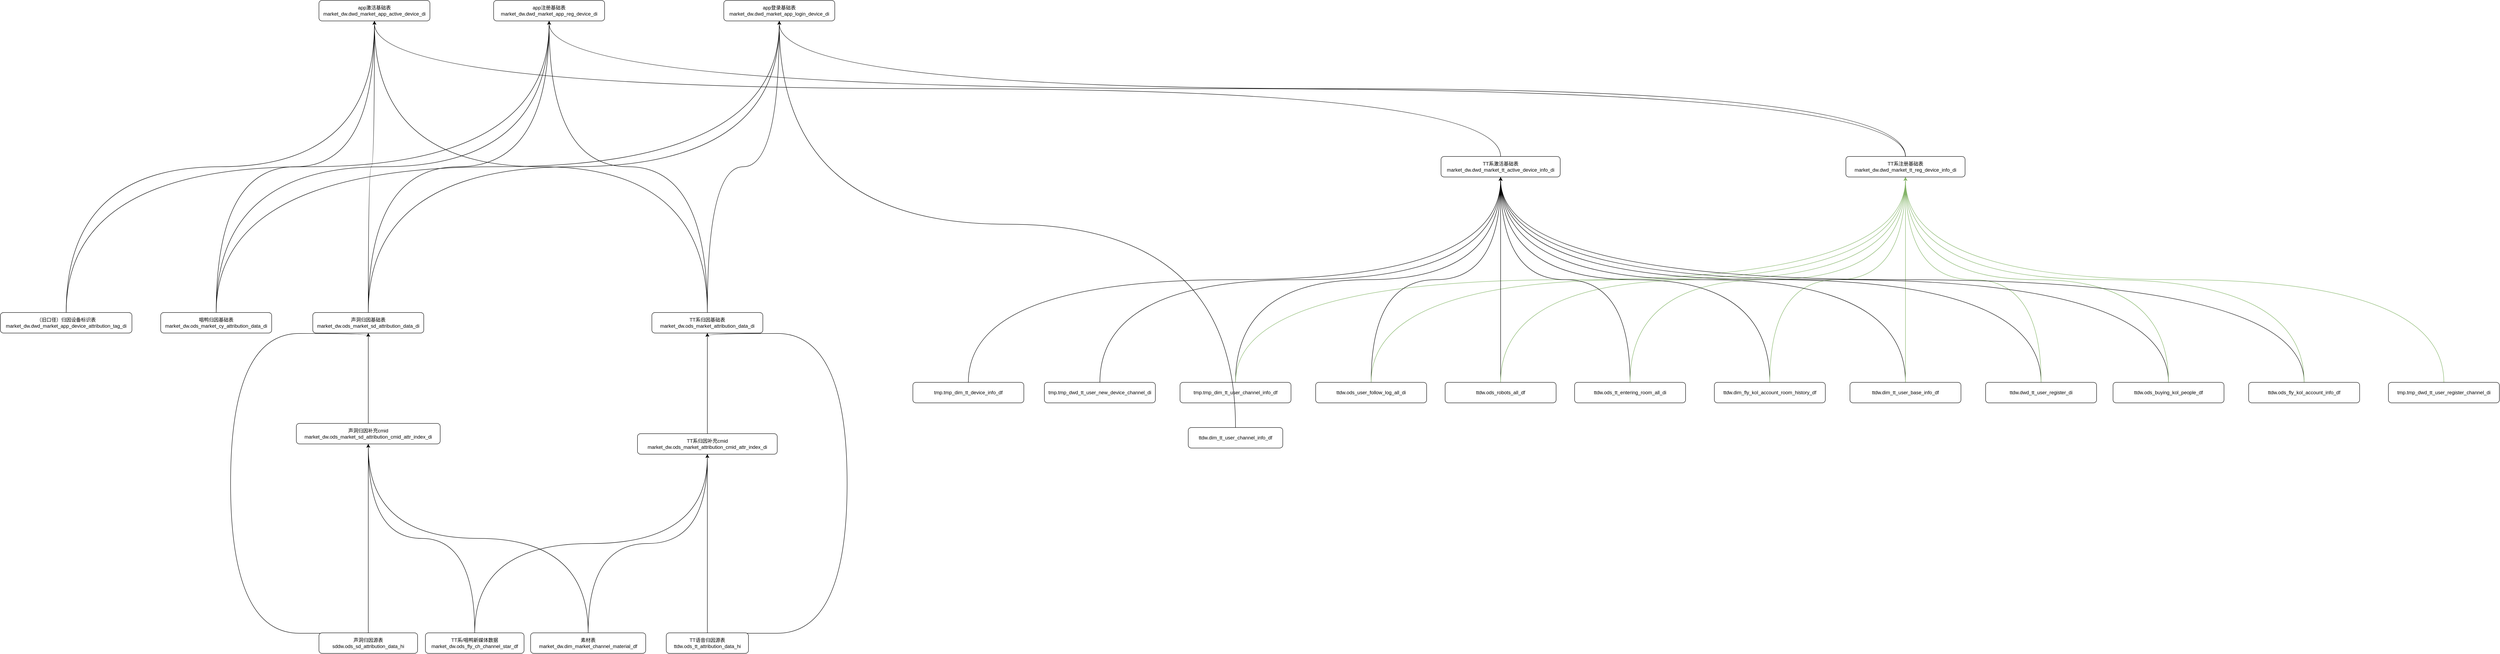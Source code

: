 <mxfile version="20.0.4" type="github">
  <diagram id="SP5hAMy9o3MMISrC1l-r" name="Page-1">
    <mxGraphModel dx="4740" dy="3709" grid="1" gridSize="10" guides="1" tooltips="1" connect="1" arrows="1" fold="1" page="1" pageScale="1" pageWidth="827" pageHeight="1169" math="0" shadow="0">
      <root>
        <mxCell id="0" />
        <mxCell id="1" parent="0" />
        <mxCell id="x6xgpYq53ghAcJKD5NHJ-7" style="edgeStyle=orthogonalEdgeStyle;curved=1;rounded=0;orthogonalLoop=1;jettySize=auto;html=1;exitX=0.5;exitY=0;exitDx=0;exitDy=0;entryX=0.5;entryY=1;entryDx=0;entryDy=0;" edge="1" parent="1" source="x6xgpYq53ghAcJKD5NHJ-4" target="x6xgpYq53ghAcJKD5NHJ-2">
          <mxGeometry relative="1" as="geometry" />
        </mxCell>
        <mxCell id="x6xgpYq53ghAcJKD5NHJ-89" style="edgeStyle=orthogonalEdgeStyle;rounded=0;orthogonalLoop=1;jettySize=auto;html=1;exitX=0.5;exitY=0;exitDx=0;exitDy=0;fontSize=12;fillColor=#FF3333;curved=1;entryX=0.5;entryY=1;entryDx=0;entryDy=0;" edge="1" parent="1" source="x6xgpYq53ghAcJKD5NHJ-1" target="x6xgpYq53ghAcJKD5NHJ-8">
          <mxGeometry relative="1" as="geometry">
            <mxPoint x="2650" y="580" as="targetPoint" />
            <Array as="points">
              <mxPoint x="2680" y="1021" />
              <mxPoint x="2680" y="291" />
            </Array>
          </mxGeometry>
        </mxCell>
        <mxCell id="x6xgpYq53ghAcJKD5NHJ-90" style="edgeStyle=orthogonalEdgeStyle;curved=1;rounded=0;orthogonalLoop=1;jettySize=auto;html=1;exitX=0.5;exitY=0;exitDx=0;exitDy=0;entryX=0.5;entryY=1;entryDx=0;entryDy=0;fontSize=12;fillColor=#FF3333;" edge="1" parent="1" source="x6xgpYq53ghAcJKD5NHJ-1" target="x6xgpYq53ghAcJKD5NHJ-2">
          <mxGeometry relative="1" as="geometry" />
        </mxCell>
        <mxCell id="x6xgpYq53ghAcJKD5NHJ-1" value="TT语音归因源表&lt;br&gt;ttdw.ods_tt_attribution_data_hi" style="rounded=1;whiteSpace=wrap;html=1;" vertex="1" parent="1">
          <mxGeometry x="2240" y="1020" width="200" height="50" as="geometry" />
        </mxCell>
        <mxCell id="x6xgpYq53ghAcJKD5NHJ-9" style="edgeStyle=orthogonalEdgeStyle;curved=1;rounded=0;orthogonalLoop=1;jettySize=auto;html=1;exitX=0.5;exitY=0;exitDx=0;exitDy=0;entryX=0.5;entryY=1;entryDx=0;entryDy=0;" edge="1" parent="1" source="x6xgpYq53ghAcJKD5NHJ-2" target="x6xgpYq53ghAcJKD5NHJ-8">
          <mxGeometry relative="1" as="geometry" />
        </mxCell>
        <mxCell id="x6xgpYq53ghAcJKD5NHJ-2" value="TT系归因补充cmid&lt;br&gt;market_dw.ods_market_attribution_cmid_attr_index_di" style="rounded=1;whiteSpace=wrap;html=1;" vertex="1" parent="1">
          <mxGeometry x="2170" y="535" width="340" height="50" as="geometry" />
        </mxCell>
        <mxCell id="x6xgpYq53ghAcJKD5NHJ-6" style="edgeStyle=orthogonalEdgeStyle;curved=1;rounded=0;orthogonalLoop=1;jettySize=auto;html=1;exitX=0.5;exitY=0;exitDx=0;exitDy=0;entryX=0.5;entryY=1;entryDx=0;entryDy=0;" edge="1" parent="1" source="x6xgpYq53ghAcJKD5NHJ-3" target="x6xgpYq53ghAcJKD5NHJ-2">
          <mxGeometry relative="1" as="geometry">
            <mxPoint x="2610" y="600" as="targetPoint" />
          </mxGeometry>
        </mxCell>
        <mxCell id="x6xgpYq53ghAcJKD5NHJ-16" style="edgeStyle=orthogonalEdgeStyle;curved=1;rounded=0;orthogonalLoop=1;jettySize=auto;html=1;exitX=0.5;exitY=0;exitDx=0;exitDy=0;entryX=0.5;entryY=1;entryDx=0;entryDy=0;" edge="1" parent="1" source="x6xgpYq53ghAcJKD5NHJ-3" target="x6xgpYq53ghAcJKD5NHJ-14">
          <mxGeometry relative="1" as="geometry" />
        </mxCell>
        <mxCell id="x6xgpYq53ghAcJKD5NHJ-3" value="素材表&lt;br&gt;market_dw.dim_market_channel_material_df" style="rounded=1;whiteSpace=wrap;html=1;" vertex="1" parent="1">
          <mxGeometry x="1910" y="1020" width="280" height="50" as="geometry" />
        </mxCell>
        <mxCell id="x6xgpYq53ghAcJKD5NHJ-17" style="edgeStyle=orthogonalEdgeStyle;curved=1;rounded=0;orthogonalLoop=1;jettySize=auto;html=1;exitX=0.5;exitY=0;exitDx=0;exitDy=0;entryX=0.5;entryY=1;entryDx=0;entryDy=0;" edge="1" parent="1" source="x6xgpYq53ghAcJKD5NHJ-4" target="x6xgpYq53ghAcJKD5NHJ-14">
          <mxGeometry relative="1" as="geometry" />
        </mxCell>
        <mxCell id="x6xgpYq53ghAcJKD5NHJ-4" value="TT系/唱鸭新媒体数据&lt;br&gt;market_dw.ods_fly_ch_channel_star_df" style="rounded=1;whiteSpace=wrap;html=1;" vertex="1" parent="1">
          <mxGeometry x="1654" y="1020" width="240" height="50" as="geometry" />
        </mxCell>
        <mxCell id="x6xgpYq53ghAcJKD5NHJ-64" style="edgeStyle=orthogonalEdgeStyle;curved=1;rounded=0;orthogonalLoop=1;jettySize=auto;html=1;exitX=0.5;exitY=0;exitDx=0;exitDy=0;entryX=0.5;entryY=1;entryDx=0;entryDy=0;fontSize=12;fillColor=#FF3333;" edge="1" parent="1" source="x6xgpYq53ghAcJKD5NHJ-8" target="x6xgpYq53ghAcJKD5NHJ-61">
          <mxGeometry relative="1" as="geometry" />
        </mxCell>
        <mxCell id="x6xgpYq53ghAcJKD5NHJ-72" style="edgeStyle=orthogonalEdgeStyle;curved=1;rounded=0;orthogonalLoop=1;jettySize=auto;html=1;exitX=0.5;exitY=0;exitDx=0;exitDy=0;entryX=0.5;entryY=1;entryDx=0;entryDy=0;fontSize=12;fillColor=#FF3333;" edge="1" parent="1" source="x6xgpYq53ghAcJKD5NHJ-8" target="x6xgpYq53ghAcJKD5NHJ-62">
          <mxGeometry relative="1" as="geometry" />
        </mxCell>
        <mxCell id="x6xgpYq53ghAcJKD5NHJ-78" style="edgeStyle=orthogonalEdgeStyle;curved=1;rounded=0;orthogonalLoop=1;jettySize=auto;html=1;exitX=0.5;exitY=0;exitDx=0;exitDy=0;entryX=0.5;entryY=1;entryDx=0;entryDy=0;fontSize=12;fillColor=#FF3333;" edge="1" parent="1" source="x6xgpYq53ghAcJKD5NHJ-8" target="x6xgpYq53ghAcJKD5NHJ-63">
          <mxGeometry relative="1" as="geometry" />
        </mxCell>
        <mxCell id="x6xgpYq53ghAcJKD5NHJ-8" value="TT系归因基础表&lt;br&gt;market_dw.ods_market_attribution_data_di" style="rounded=1;whiteSpace=wrap;html=1;" vertex="1" parent="1">
          <mxGeometry x="2205" y="240" width="270" height="50" as="geometry" />
        </mxCell>
        <mxCell id="x6xgpYq53ghAcJKD5NHJ-86" style="edgeStyle=orthogonalEdgeStyle;curved=1;rounded=0;orthogonalLoop=1;jettySize=auto;html=1;exitX=0.5;exitY=0;exitDx=0;exitDy=0;fontSize=12;fillColor=#FF3333;entryX=0.5;entryY=1;entryDx=0;entryDy=0;" edge="1" parent="1" source="x6xgpYq53ghAcJKD5NHJ-12" target="x6xgpYq53ghAcJKD5NHJ-18">
          <mxGeometry relative="1" as="geometry">
            <mxPoint x="1220" y="420" as="targetPoint" />
            <Array as="points">
              <mxPoint x="1180" y="1021" />
              <mxPoint x="1180" y="291" />
            </Array>
          </mxGeometry>
        </mxCell>
        <mxCell id="x6xgpYq53ghAcJKD5NHJ-87" style="edgeStyle=orthogonalEdgeStyle;curved=1;rounded=0;orthogonalLoop=1;jettySize=auto;html=1;exitX=0.5;exitY=0;exitDx=0;exitDy=0;entryX=0.5;entryY=1;entryDx=0;entryDy=0;fontSize=12;fillColor=#FF3333;" edge="1" parent="1" source="x6xgpYq53ghAcJKD5NHJ-12" target="x6xgpYq53ghAcJKD5NHJ-14">
          <mxGeometry relative="1" as="geometry" />
        </mxCell>
        <mxCell id="x6xgpYq53ghAcJKD5NHJ-12" value="声洞归因源表&lt;br&gt;sddw.ods_sd_attribution_data_hi" style="rounded=1;whiteSpace=wrap;html=1;" vertex="1" parent="1">
          <mxGeometry x="1395" y="1020" width="240" height="50" as="geometry" />
        </mxCell>
        <mxCell id="x6xgpYq53ghAcJKD5NHJ-70" style="edgeStyle=orthogonalEdgeStyle;curved=1;rounded=0;orthogonalLoop=1;jettySize=auto;html=1;exitX=0.5;exitY=0;exitDx=0;exitDy=0;entryX=0.5;entryY=1;entryDx=0;entryDy=0;fontSize=12;fillColor=#FF3333;" edge="1" parent="1" source="x6xgpYq53ghAcJKD5NHJ-18" target="x6xgpYq53ghAcJKD5NHJ-61">
          <mxGeometry relative="1" as="geometry" />
        </mxCell>
        <mxCell id="x6xgpYq53ghAcJKD5NHJ-75" style="edgeStyle=orthogonalEdgeStyle;curved=1;rounded=0;orthogonalLoop=1;jettySize=auto;html=1;exitX=0.5;exitY=0;exitDx=0;exitDy=0;entryX=0.5;entryY=1;entryDx=0;entryDy=0;fontSize=12;fillColor=#FF3333;" edge="1" parent="1" source="x6xgpYq53ghAcJKD5NHJ-18" target="x6xgpYq53ghAcJKD5NHJ-62">
          <mxGeometry relative="1" as="geometry" />
        </mxCell>
        <mxCell id="x6xgpYq53ghAcJKD5NHJ-82" style="edgeStyle=orthogonalEdgeStyle;curved=1;rounded=0;orthogonalLoop=1;jettySize=auto;html=1;exitX=0.5;exitY=0;exitDx=0;exitDy=0;entryX=0.5;entryY=1;entryDx=0;entryDy=0;fontSize=12;fillColor=#FF3333;" edge="1" parent="1" source="x6xgpYq53ghAcJKD5NHJ-18" target="x6xgpYq53ghAcJKD5NHJ-63">
          <mxGeometry relative="1" as="geometry" />
        </mxCell>
        <mxCell id="x6xgpYq53ghAcJKD5NHJ-18" value="声洞归因基础表&lt;br&gt;market_dw.ods_market_sd_attribution_data_di" style="rounded=1;whiteSpace=wrap;html=1;" vertex="1" parent="1">
          <mxGeometry x="1380" y="240" width="270" height="50" as="geometry" />
        </mxCell>
        <mxCell id="x6xgpYq53ghAcJKD5NHJ-65" style="edgeStyle=orthogonalEdgeStyle;curved=1;rounded=0;orthogonalLoop=1;jettySize=auto;html=1;exitX=0.5;exitY=0;exitDx=0;exitDy=0;entryX=0.5;entryY=1;entryDx=0;entryDy=0;fontSize=12;fillColor=#FF3333;" edge="1" parent="1" source="x6xgpYq53ghAcJKD5NHJ-21" target="x6xgpYq53ghAcJKD5NHJ-61">
          <mxGeometry relative="1" as="geometry" />
        </mxCell>
        <mxCell id="x6xgpYq53ghAcJKD5NHJ-21" value="TT系激活基础表&lt;br&gt;market_dw.dwd_market_tt_active_device_info_di" style="rounded=1;whiteSpace=wrap;html=1;" vertex="1" parent="1">
          <mxGeometry x="4125" y="-140" width="290" height="50" as="geometry" />
        </mxCell>
        <mxCell id="x6xgpYq53ghAcJKD5NHJ-33" style="edgeStyle=orthogonalEdgeStyle;curved=1;rounded=0;orthogonalLoop=1;jettySize=auto;html=1;exitX=0.5;exitY=0;exitDx=0;exitDy=0;entryX=0.5;entryY=1;entryDx=0;entryDy=0;" edge="1" parent="1" source="x6xgpYq53ghAcJKD5NHJ-22" target="x6xgpYq53ghAcJKD5NHJ-21">
          <mxGeometry relative="1" as="geometry" />
        </mxCell>
        <mxCell id="x6xgpYq53ghAcJKD5NHJ-22" value="tmp.tmp_dim_tt_device_info_df" style="rounded=1;whiteSpace=wrap;html=1;" vertex="1" parent="1">
          <mxGeometry x="2840" y="410" width="270" height="50" as="geometry" />
        </mxCell>
        <mxCell id="x6xgpYq53ghAcJKD5NHJ-34" style="edgeStyle=orthogonalEdgeStyle;curved=1;rounded=0;orthogonalLoop=1;jettySize=auto;html=1;exitX=0.5;exitY=0;exitDx=0;exitDy=0;entryX=0.5;entryY=1;entryDx=0;entryDy=0;" edge="1" parent="1" source="x6xgpYq53ghAcJKD5NHJ-23" target="x6xgpYq53ghAcJKD5NHJ-21">
          <mxGeometry relative="1" as="geometry">
            <mxPoint x="3310" y="340" as="targetPoint" />
          </mxGeometry>
        </mxCell>
        <mxCell id="x6xgpYq53ghAcJKD5NHJ-23" value="tmp.tmp_dwd_tt_user_new_device_channel_di" style="rounded=1;whiteSpace=wrap;html=1;" vertex="1" parent="1">
          <mxGeometry x="3160" y="410" width="270" height="50" as="geometry" />
        </mxCell>
        <mxCell id="x6xgpYq53ghAcJKD5NHJ-35" style="edgeStyle=orthogonalEdgeStyle;curved=1;rounded=0;orthogonalLoop=1;jettySize=auto;html=1;exitX=0.5;exitY=0;exitDx=0;exitDy=0;entryX=0.5;entryY=1;entryDx=0;entryDy=0;" edge="1" parent="1" source="x6xgpYq53ghAcJKD5NHJ-24" target="x6xgpYq53ghAcJKD5NHJ-21">
          <mxGeometry relative="1" as="geometry" />
        </mxCell>
        <mxCell id="x6xgpYq53ghAcJKD5NHJ-56" style="edgeStyle=orthogonalEdgeStyle;curved=1;rounded=0;orthogonalLoop=1;jettySize=auto;html=1;exitX=0.5;exitY=0;exitDx=0;exitDy=0;entryX=0.5;entryY=1;entryDx=0;entryDy=0;fillColor=#d5e8d4;strokeColor=#82b366;" edge="1" parent="1" source="x6xgpYq53ghAcJKD5NHJ-24" target="x6xgpYq53ghAcJKD5NHJ-45">
          <mxGeometry relative="1" as="geometry" />
        </mxCell>
        <mxCell id="x6xgpYq53ghAcJKD5NHJ-24" value="tmp.tmp_dim_tt_user_channel_info_df" style="rounded=1;whiteSpace=wrap;html=1;" vertex="1" parent="1">
          <mxGeometry x="3490" y="410" width="270" height="50" as="geometry" />
        </mxCell>
        <mxCell id="x6xgpYq53ghAcJKD5NHJ-36" style="edgeStyle=orthogonalEdgeStyle;curved=1;rounded=0;orthogonalLoop=1;jettySize=auto;html=1;exitX=0.5;exitY=0;exitDx=0;exitDy=0;entryX=0.5;entryY=1;entryDx=0;entryDy=0;" edge="1" parent="1" source="x6xgpYq53ghAcJKD5NHJ-25" target="x6xgpYq53ghAcJKD5NHJ-21">
          <mxGeometry relative="1" as="geometry" />
        </mxCell>
        <mxCell id="x6xgpYq53ghAcJKD5NHJ-53" style="edgeStyle=orthogonalEdgeStyle;curved=1;rounded=0;orthogonalLoop=1;jettySize=auto;html=1;exitX=0.5;exitY=0;exitDx=0;exitDy=0;entryX=0.5;entryY=1;entryDx=0;entryDy=0;fillColor=#d5e8d4;strokeColor=#82b366;" edge="1" parent="1" source="x6xgpYq53ghAcJKD5NHJ-25" target="x6xgpYq53ghAcJKD5NHJ-45">
          <mxGeometry relative="1" as="geometry" />
        </mxCell>
        <mxCell id="x6xgpYq53ghAcJKD5NHJ-25" value="ttdw.ods_user_follow_log_all_di" style="rounded=1;whiteSpace=wrap;html=1;" vertex="1" parent="1">
          <mxGeometry x="3820" y="410" width="270" height="50" as="geometry" />
        </mxCell>
        <mxCell id="x6xgpYq53ghAcJKD5NHJ-38" style="edgeStyle=orthogonalEdgeStyle;curved=1;rounded=0;orthogonalLoop=1;jettySize=auto;html=1;exitX=0.5;exitY=0;exitDx=0;exitDy=0;entryX=0.5;entryY=1;entryDx=0;entryDy=0;fillColor=#FF3333;" edge="1" parent="1" source="x6xgpYq53ghAcJKD5NHJ-26" target="x6xgpYq53ghAcJKD5NHJ-21">
          <mxGeometry relative="1" as="geometry" />
        </mxCell>
        <mxCell id="x6xgpYq53ghAcJKD5NHJ-52" style="edgeStyle=orthogonalEdgeStyle;curved=1;rounded=0;orthogonalLoop=1;jettySize=auto;html=1;exitX=0.5;exitY=0;exitDx=0;exitDy=0;entryX=0.5;entryY=1;entryDx=0;entryDy=0;fillColor=#d5e8d4;strokeColor=#82b366;" edge="1" parent="1" source="x6xgpYq53ghAcJKD5NHJ-26" target="x6xgpYq53ghAcJKD5NHJ-45">
          <mxGeometry relative="1" as="geometry" />
        </mxCell>
        <mxCell id="x6xgpYq53ghAcJKD5NHJ-26" value="ttdw.ods_robots_all_df" style="rounded=1;whiteSpace=wrap;html=1;fontSize=12;" vertex="1" parent="1">
          <mxGeometry x="4135" y="410" width="270" height="50" as="geometry" />
        </mxCell>
        <mxCell id="x6xgpYq53ghAcJKD5NHJ-39" style="edgeStyle=orthogonalEdgeStyle;curved=1;rounded=0;orthogonalLoop=1;jettySize=auto;html=1;exitX=0.5;exitY=0;exitDx=0;exitDy=0;entryX=0.5;entryY=1;entryDx=0;entryDy=0;" edge="1" parent="1" source="x6xgpYq53ghAcJKD5NHJ-27" target="x6xgpYq53ghAcJKD5NHJ-21">
          <mxGeometry relative="1" as="geometry" />
        </mxCell>
        <mxCell id="x6xgpYq53ghAcJKD5NHJ-51" style="edgeStyle=orthogonalEdgeStyle;curved=1;rounded=0;orthogonalLoop=1;jettySize=auto;html=1;exitX=0.5;exitY=0;exitDx=0;exitDy=0;entryX=0.5;entryY=1;entryDx=0;entryDy=0;fillColor=#d5e8d4;strokeColor=#82b366;" edge="1" parent="1" source="x6xgpYq53ghAcJKD5NHJ-27" target="x6xgpYq53ghAcJKD5NHJ-45">
          <mxGeometry relative="1" as="geometry">
            <mxPoint x="5220" y="170" as="targetPoint" />
          </mxGeometry>
        </mxCell>
        <mxCell id="x6xgpYq53ghAcJKD5NHJ-27" value="ttdw.ods_tt_entering_room_all_di" style="rounded=1;whiteSpace=wrap;html=1;" vertex="1" parent="1">
          <mxGeometry x="4450" y="410" width="270" height="50" as="geometry" />
        </mxCell>
        <mxCell id="x6xgpYq53ghAcJKD5NHJ-40" style="edgeStyle=orthogonalEdgeStyle;curved=1;rounded=0;orthogonalLoop=1;jettySize=auto;html=1;exitX=0.5;exitY=0;exitDx=0;exitDy=0;entryX=0.5;entryY=1;entryDx=0;entryDy=0;" edge="1" parent="1" source="x6xgpYq53ghAcJKD5NHJ-28" target="x6xgpYq53ghAcJKD5NHJ-21">
          <mxGeometry relative="1" as="geometry">
            <mxPoint x="4390" y="230" as="targetPoint" />
          </mxGeometry>
        </mxCell>
        <mxCell id="x6xgpYq53ghAcJKD5NHJ-50" style="edgeStyle=orthogonalEdgeStyle;curved=1;rounded=0;orthogonalLoop=1;jettySize=auto;html=1;exitX=0.5;exitY=0;exitDx=0;exitDy=0;entryX=0.5;entryY=1;entryDx=0;entryDy=0;fillColor=#d5e8d4;strokeColor=#82b366;" edge="1" parent="1" source="x6xgpYq53ghAcJKD5NHJ-28" target="x6xgpYq53ghAcJKD5NHJ-45">
          <mxGeometry relative="1" as="geometry" />
        </mxCell>
        <mxCell id="x6xgpYq53ghAcJKD5NHJ-28" value="ttdw.dim_fly_kol_account_room_history_df" style="rounded=1;whiteSpace=wrap;html=1;" vertex="1" parent="1">
          <mxGeometry x="4790" y="410" width="270" height="50" as="geometry" />
        </mxCell>
        <mxCell id="x6xgpYq53ghAcJKD5NHJ-41" style="edgeStyle=orthogonalEdgeStyle;curved=1;rounded=0;orthogonalLoop=1;jettySize=auto;html=1;exitX=0.5;exitY=0;exitDx=0;exitDy=0;entryX=0.5;entryY=1;entryDx=0;entryDy=0;" edge="1" parent="1" source="x6xgpYq53ghAcJKD5NHJ-29" target="x6xgpYq53ghAcJKD5NHJ-21">
          <mxGeometry relative="1" as="geometry" />
        </mxCell>
        <mxCell id="x6xgpYq53ghAcJKD5NHJ-49" style="edgeStyle=orthogonalEdgeStyle;curved=1;rounded=0;orthogonalLoop=1;jettySize=auto;html=1;exitX=0.5;exitY=0;exitDx=0;exitDy=0;entryX=0.5;entryY=1;entryDx=0;entryDy=0;fillColor=#d5e8d4;strokeColor=#82b366;" edge="1" parent="1" source="x6xgpYq53ghAcJKD5NHJ-29" target="x6xgpYq53ghAcJKD5NHJ-45">
          <mxGeometry relative="1" as="geometry" />
        </mxCell>
        <mxCell id="x6xgpYq53ghAcJKD5NHJ-29" value="ttdw.dim_tt_user_base_info_df" style="rounded=1;whiteSpace=wrap;html=1;" vertex="1" parent="1">
          <mxGeometry x="5120" y="410" width="270" height="50" as="geometry" />
        </mxCell>
        <mxCell id="x6xgpYq53ghAcJKD5NHJ-42" style="edgeStyle=orthogonalEdgeStyle;curved=1;rounded=0;orthogonalLoop=1;jettySize=auto;html=1;exitX=0.5;exitY=0;exitDx=0;exitDy=0;entryX=0.5;entryY=1;entryDx=0;entryDy=0;" edge="1" parent="1" source="x6xgpYq53ghAcJKD5NHJ-30" target="x6xgpYq53ghAcJKD5NHJ-21">
          <mxGeometry relative="1" as="geometry" />
        </mxCell>
        <mxCell id="x6xgpYq53ghAcJKD5NHJ-48" style="edgeStyle=orthogonalEdgeStyle;curved=1;rounded=0;orthogonalLoop=1;jettySize=auto;html=1;exitX=0.5;exitY=0;exitDx=0;exitDy=0;entryX=0.5;entryY=1;entryDx=0;entryDy=0;fillColor=#d5e8d4;strokeColor=#82b366;" edge="1" parent="1" source="x6xgpYq53ghAcJKD5NHJ-30" target="x6xgpYq53ghAcJKD5NHJ-45">
          <mxGeometry relative="1" as="geometry" />
        </mxCell>
        <mxCell id="x6xgpYq53ghAcJKD5NHJ-30" value="ttdw.dwd_tt_user_register_di" style="rounded=1;whiteSpace=wrap;html=1;" vertex="1" parent="1">
          <mxGeometry x="5450" y="410" width="270" height="50" as="geometry" />
        </mxCell>
        <mxCell id="x6xgpYq53ghAcJKD5NHJ-43" style="edgeStyle=orthogonalEdgeStyle;curved=1;rounded=0;orthogonalLoop=1;jettySize=auto;html=1;exitX=0.5;exitY=0;exitDx=0;exitDy=0;entryX=0.5;entryY=1;entryDx=0;entryDy=0;" edge="1" parent="1" source="x6xgpYq53ghAcJKD5NHJ-31" target="x6xgpYq53ghAcJKD5NHJ-21">
          <mxGeometry relative="1" as="geometry">
            <mxPoint x="5440" y="250" as="targetPoint" />
          </mxGeometry>
        </mxCell>
        <mxCell id="x6xgpYq53ghAcJKD5NHJ-47" style="edgeStyle=orthogonalEdgeStyle;curved=1;rounded=0;orthogonalLoop=1;jettySize=auto;html=1;exitX=0.5;exitY=0;exitDx=0;exitDy=0;entryX=0.5;entryY=1;entryDx=0;entryDy=0;fillColor=#d5e8d4;strokeColor=#82b366;" edge="1" parent="1" source="x6xgpYq53ghAcJKD5NHJ-31" target="x6xgpYq53ghAcJKD5NHJ-45">
          <mxGeometry relative="1" as="geometry" />
        </mxCell>
        <mxCell id="x6xgpYq53ghAcJKD5NHJ-31" value="ttdw.ods_buying_kol_people_df" style="rounded=1;whiteSpace=wrap;html=1;" vertex="1" parent="1">
          <mxGeometry x="5760" y="410" width="270" height="50" as="geometry" />
        </mxCell>
        <mxCell id="x6xgpYq53ghAcJKD5NHJ-44" style="edgeStyle=orthogonalEdgeStyle;curved=1;rounded=0;orthogonalLoop=1;jettySize=auto;html=1;exitX=0.5;exitY=0;exitDx=0;exitDy=0;entryX=0.5;entryY=1;entryDx=0;entryDy=0;" edge="1" parent="1" source="x6xgpYq53ghAcJKD5NHJ-32" target="x6xgpYq53ghAcJKD5NHJ-21">
          <mxGeometry relative="1" as="geometry" />
        </mxCell>
        <mxCell id="x6xgpYq53ghAcJKD5NHJ-46" style="edgeStyle=orthogonalEdgeStyle;curved=1;rounded=0;orthogonalLoop=1;jettySize=auto;html=1;exitX=0.5;exitY=0;exitDx=0;exitDy=0;entryX=0.5;entryY=1;entryDx=0;entryDy=0;fillColor=#d5e8d4;strokeColor=#82b366;" edge="1" parent="1" source="x6xgpYq53ghAcJKD5NHJ-32" target="x6xgpYq53ghAcJKD5NHJ-45">
          <mxGeometry relative="1" as="geometry" />
        </mxCell>
        <mxCell id="x6xgpYq53ghAcJKD5NHJ-32" value="ttdw.ods_fly_kol_account_info_df" style="rounded=1;whiteSpace=wrap;html=1;" vertex="1" parent="1">
          <mxGeometry x="6090" y="410" width="270" height="50" as="geometry" />
        </mxCell>
        <mxCell id="x6xgpYq53ghAcJKD5NHJ-71" style="edgeStyle=orthogonalEdgeStyle;curved=1;rounded=0;orthogonalLoop=1;jettySize=auto;html=1;exitX=0.5;exitY=0;exitDx=0;exitDy=0;fontSize=12;fillColor=#FF3333;" edge="1" parent="1" source="x6xgpYq53ghAcJKD5NHJ-45" target="x6xgpYq53ghAcJKD5NHJ-62">
          <mxGeometry relative="1" as="geometry" />
        </mxCell>
        <mxCell id="x6xgpYq53ghAcJKD5NHJ-80" style="edgeStyle=orthogonalEdgeStyle;curved=1;rounded=0;orthogonalLoop=1;jettySize=auto;html=1;exitX=0.5;exitY=0;exitDx=0;exitDy=0;fontSize=12;fillColor=#FF3333;entryX=0.5;entryY=1;entryDx=0;entryDy=0;" edge="1" parent="1" source="x6xgpYq53ghAcJKD5NHJ-45" target="x6xgpYq53ghAcJKD5NHJ-63">
          <mxGeometry relative="1" as="geometry">
            <mxPoint x="2590" y="-440" as="targetPoint" />
          </mxGeometry>
        </mxCell>
        <mxCell id="x6xgpYq53ghAcJKD5NHJ-45" value="TT系注册基础表&lt;br&gt;market_dw.dwd_market_tt_reg_device_info_di" style="rounded=1;whiteSpace=wrap;html=1;" vertex="1" parent="1">
          <mxGeometry x="5110" y="-140" width="290" height="50" as="geometry" />
        </mxCell>
        <mxCell id="x6xgpYq53ghAcJKD5NHJ-55" style="edgeStyle=orthogonalEdgeStyle;curved=1;rounded=0;orthogonalLoop=1;jettySize=auto;html=1;exitX=0.5;exitY=0;exitDx=0;exitDy=0;entryX=0.5;entryY=1;entryDx=0;entryDy=0;fillColor=#d5e8d4;strokeColor=#82b366;" edge="1" parent="1" source="x6xgpYq53ghAcJKD5NHJ-54" target="x6xgpYq53ghAcJKD5NHJ-45">
          <mxGeometry relative="1" as="geometry" />
        </mxCell>
        <mxCell id="x6xgpYq53ghAcJKD5NHJ-54" value="tmp.tmp_dwd_tt_user_register_channel_di" style="rounded=1;whiteSpace=wrap;html=1;" vertex="1" parent="1">
          <mxGeometry x="6430" y="410" width="270" height="50" as="geometry" />
        </mxCell>
        <mxCell id="x6xgpYq53ghAcJKD5NHJ-61" value="app激活基础表&lt;br&gt;market_dw.dwd_market_app_active_device_di" style="rounded=1;whiteSpace=wrap;html=1;" vertex="1" parent="1">
          <mxGeometry x="1395" y="-520" width="270" height="50" as="geometry" />
        </mxCell>
        <mxCell id="x6xgpYq53ghAcJKD5NHJ-62" value="app注册基础表&lt;br&gt;market_dw.dwd_market_app_reg_device_di" style="rounded=1;whiteSpace=wrap;html=1;" vertex="1" parent="1">
          <mxGeometry x="1820" y="-520" width="270" height="50" as="geometry" />
        </mxCell>
        <mxCell id="x6xgpYq53ghAcJKD5NHJ-63" value="app登录基础表&lt;br&gt;market_dw.dwd_market_app_login_device_di" style="rounded=1;whiteSpace=wrap;html=1;" vertex="1" parent="1">
          <mxGeometry x="2380" y="-520" width="270" height="50" as="geometry" />
        </mxCell>
        <mxCell id="x6xgpYq53ghAcJKD5NHJ-68" style="edgeStyle=orthogonalEdgeStyle;curved=1;rounded=0;orthogonalLoop=1;jettySize=auto;html=1;exitX=0.5;exitY=0;exitDx=0;exitDy=0;entryX=0.5;entryY=1;entryDx=0;entryDy=0;fontSize=12;fillColor=#FF3333;" edge="1" parent="1" source="x6xgpYq53ghAcJKD5NHJ-66" target="x6xgpYq53ghAcJKD5NHJ-61">
          <mxGeometry relative="1" as="geometry" />
        </mxCell>
        <mxCell id="x6xgpYq53ghAcJKD5NHJ-73" style="edgeStyle=orthogonalEdgeStyle;curved=1;rounded=0;orthogonalLoop=1;jettySize=auto;html=1;exitX=0.5;exitY=0;exitDx=0;exitDy=0;entryX=0.5;entryY=1;entryDx=0;entryDy=0;fontSize=12;fillColor=#FF3333;" edge="1" parent="1" source="x6xgpYq53ghAcJKD5NHJ-66" target="x6xgpYq53ghAcJKD5NHJ-62">
          <mxGeometry relative="1" as="geometry" />
        </mxCell>
        <mxCell id="x6xgpYq53ghAcJKD5NHJ-66" value="（旧口径）归因设备标识表&lt;br&gt;market_dw.dwd_market_app_device_attribution_tag_di" style="rounded=1;whiteSpace=wrap;html=1;" vertex="1" parent="1">
          <mxGeometry x="620" y="240" width="320" height="50" as="geometry" />
        </mxCell>
        <mxCell id="x6xgpYq53ghAcJKD5NHJ-69" style="edgeStyle=orthogonalEdgeStyle;curved=1;rounded=0;orthogonalLoop=1;jettySize=auto;html=1;exitX=0.5;exitY=0;exitDx=0;exitDy=0;entryX=0.5;entryY=1;entryDx=0;entryDy=0;fontSize=12;fillColor=#FF3333;" edge="1" parent="1" source="x6xgpYq53ghAcJKD5NHJ-67" target="x6xgpYq53ghAcJKD5NHJ-61">
          <mxGeometry relative="1" as="geometry" />
        </mxCell>
        <mxCell id="x6xgpYq53ghAcJKD5NHJ-74" style="edgeStyle=orthogonalEdgeStyle;curved=1;rounded=0;orthogonalLoop=1;jettySize=auto;html=1;exitX=0.5;exitY=0;exitDx=0;exitDy=0;fontSize=12;fillColor=#FF3333;entryX=0.5;entryY=1;entryDx=0;entryDy=0;" edge="1" parent="1" source="x6xgpYq53ghAcJKD5NHJ-67" target="x6xgpYq53ghAcJKD5NHJ-62">
          <mxGeometry relative="1" as="geometry">
            <mxPoint x="1850" y="-420" as="targetPoint" />
          </mxGeometry>
        </mxCell>
        <mxCell id="x6xgpYq53ghAcJKD5NHJ-81" style="edgeStyle=orthogonalEdgeStyle;curved=1;rounded=0;orthogonalLoop=1;jettySize=auto;html=1;exitX=0.5;exitY=0;exitDx=0;exitDy=0;entryX=0.5;entryY=1;entryDx=0;entryDy=0;fontSize=12;fillColor=#FF3333;" edge="1" parent="1" source="x6xgpYq53ghAcJKD5NHJ-67" target="x6xgpYq53ghAcJKD5NHJ-63">
          <mxGeometry relative="1" as="geometry" />
        </mxCell>
        <mxCell id="x6xgpYq53ghAcJKD5NHJ-67" value="唱鸭归因基础表&lt;br&gt;market_dw.ods_market_cy_attribution_data_di" style="rounded=1;whiteSpace=wrap;html=1;" vertex="1" parent="1">
          <mxGeometry x="1010" y="240" width="270" height="50" as="geometry" />
        </mxCell>
        <mxCell id="x6xgpYq53ghAcJKD5NHJ-79" style="edgeStyle=orthogonalEdgeStyle;curved=1;rounded=0;orthogonalLoop=1;jettySize=auto;html=1;exitX=0.5;exitY=0;exitDx=0;exitDy=0;fontSize=12;fillColor=#FF3333;entryX=0.5;entryY=1;entryDx=0;entryDy=0;" edge="1" parent="1" source="x6xgpYq53ghAcJKD5NHJ-77" target="x6xgpYq53ghAcJKD5NHJ-63">
          <mxGeometry relative="1" as="geometry">
            <mxPoint x="2570" y="-442.222" as="targetPoint" />
          </mxGeometry>
        </mxCell>
        <mxCell id="x6xgpYq53ghAcJKD5NHJ-77" value="ttdw.dim_tt_user_channel_info_df" style="rounded=1;whiteSpace=wrap;html=1;" vertex="1" parent="1">
          <mxGeometry x="3510" y="520" width="230" height="50" as="geometry" />
        </mxCell>
        <mxCell id="x6xgpYq53ghAcJKD5NHJ-85" style="edgeStyle=orthogonalEdgeStyle;curved=1;rounded=0;orthogonalLoop=1;jettySize=auto;html=1;exitX=0.5;exitY=0;exitDx=0;exitDy=0;entryX=0.5;entryY=1;entryDx=0;entryDy=0;fontSize=12;fillColor=#FF3333;" edge="1" parent="1" source="x6xgpYq53ghAcJKD5NHJ-14" target="x6xgpYq53ghAcJKD5NHJ-18">
          <mxGeometry relative="1" as="geometry" />
        </mxCell>
        <mxCell id="x6xgpYq53ghAcJKD5NHJ-14" value="声洞归因补充cmid&lt;br&gt;market_dw.ods_market_sd_attribution_cmid_attr_index_di" style="rounded=1;whiteSpace=wrap;html=1;" vertex="1" parent="1">
          <mxGeometry x="1340" y="510" width="350" height="50" as="geometry" />
        </mxCell>
      </root>
    </mxGraphModel>
  </diagram>
</mxfile>
